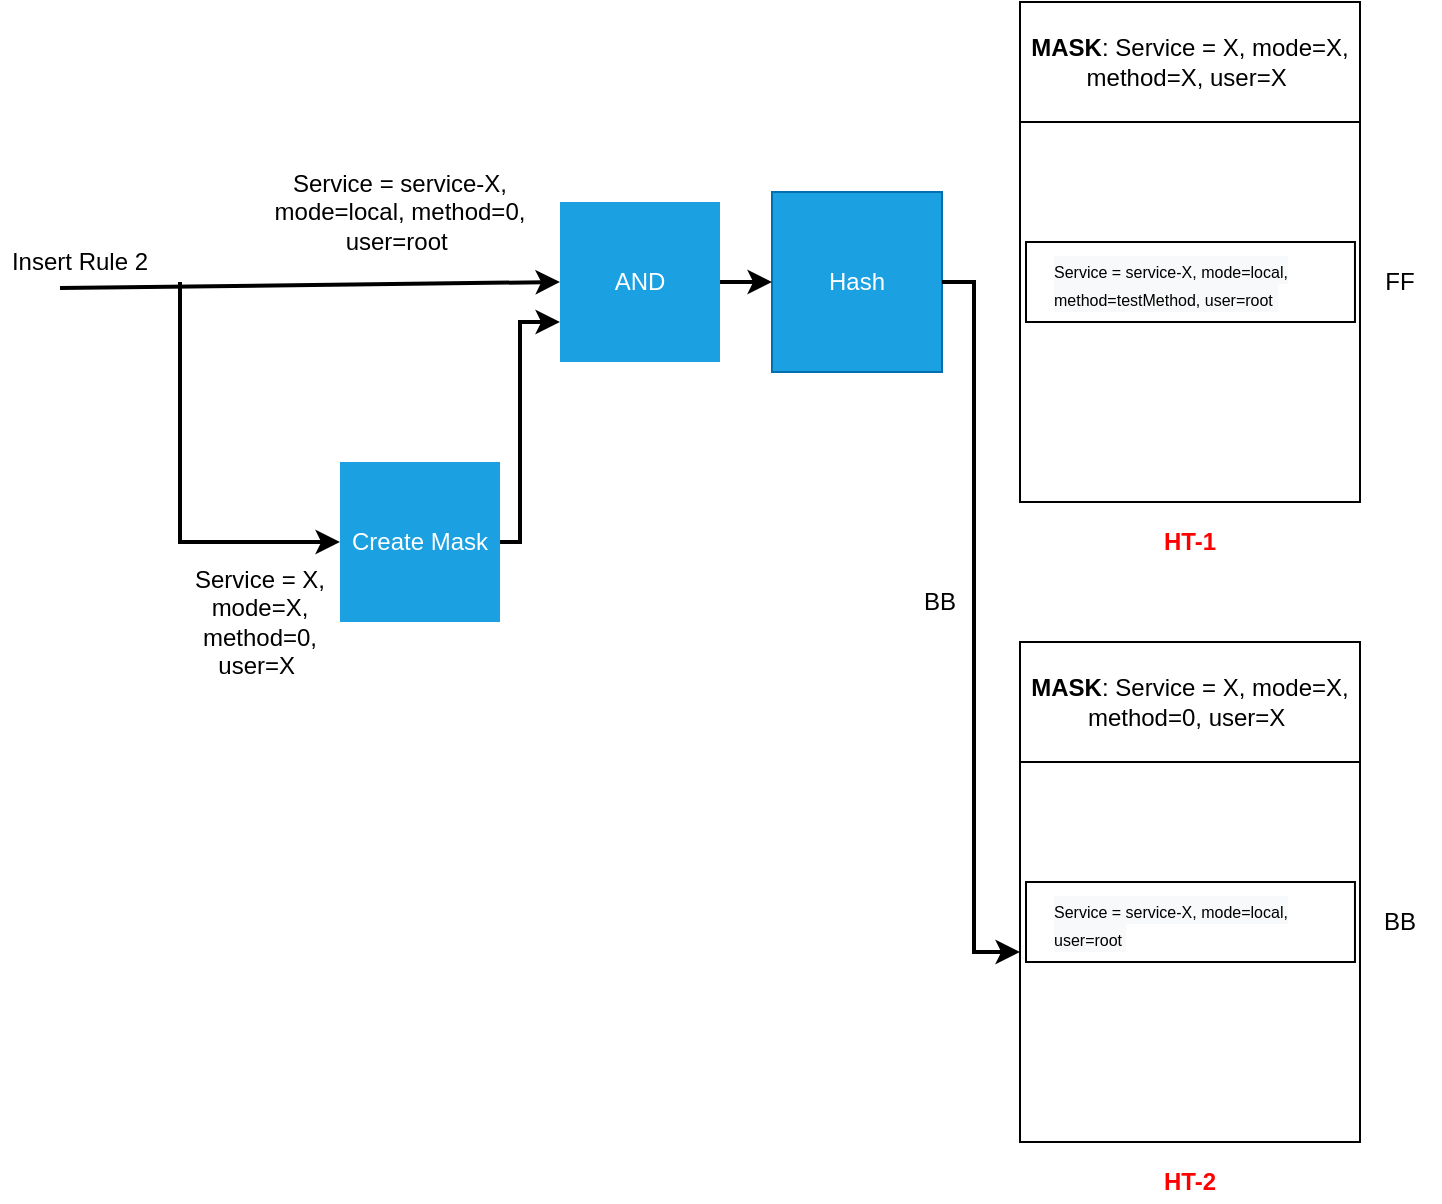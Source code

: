 <mxfile version="14.2.9" type="github">
  <diagram id="Fy_DSxfuRaloU6ZHcAtb" name="Page-1">
    <mxGraphModel dx="1360" dy="777" grid="1" gridSize="10" guides="1" tooltips="1" connect="1" arrows="1" fold="1" page="1" pageScale="1" pageWidth="850" pageHeight="1100" math="0" shadow="0">
      <root>
        <mxCell id="0" />
        <mxCell id="1" parent="0" />
        <mxCell id="e9_0gmz5ZAOUCiMjLGnS-2" value="&lt;span style=&quot;font-family: &amp;#34;arial&amp;#34; ; text-indent: -24px&quot;&gt;&lt;font style=&quot;font-size: 12px&quot;&gt;Service = service-X, mode=local, method=0, user=root&amp;nbsp;&lt;/font&gt;&lt;/span&gt;" style="text;html=1;strokeColor=none;fillColor=none;align=center;verticalAlign=middle;whiteSpace=wrap;rounded=0;" parent="1" vertex="1">
          <mxGeometry x="133" y="110" width="140" height="110" as="geometry" />
        </mxCell>
        <mxCell id="e9_0gmz5ZAOUCiMjLGnS-1" value="" style="endArrow=classic;html=1;strokeWidth=2;entryX=0;entryY=0.5;entryDx=0;entryDy=0;" parent="1" target="e9_0gmz5ZAOUCiMjLGnS-3" edge="1">
          <mxGeometry width="50" height="50" relative="1" as="geometry">
            <mxPoint x="33" y="203" as="sourcePoint" />
            <mxPoint x="413" y="193" as="targetPoint" />
          </mxGeometry>
        </mxCell>
        <mxCell id="e9_0gmz5ZAOUCiMjLGnS-3" value="AND" style="whiteSpace=wrap;html=1;aspect=fixed;fillColor=#1ba1e2;fontColor=#ffffff;strokeColor=none;" parent="1" vertex="1">
          <mxGeometry x="283" y="160" width="80" height="80" as="geometry" />
        </mxCell>
        <mxCell id="e9_0gmz5ZAOUCiMjLGnS-4" value="Create Mask" style="whiteSpace=wrap;html=1;aspect=fixed;fillColor=#1ba1e2;fontColor=#ffffff;strokeColor=none;" parent="1" vertex="1">
          <mxGeometry x="173" y="290" width="80" height="80" as="geometry" />
        </mxCell>
        <mxCell id="e9_0gmz5ZAOUCiMjLGnS-5" value="" style="endArrow=classic;html=1;strokeWidth=2;entryX=0;entryY=0.5;entryDx=0;entryDy=0;edgeStyle=orthogonalEdgeStyle;rounded=0;" parent="1" target="e9_0gmz5ZAOUCiMjLGnS-4" edge="1">
          <mxGeometry width="50" height="50" relative="1" as="geometry">
            <mxPoint x="93" y="200" as="sourcePoint" />
            <mxPoint x="403" y="360" as="targetPoint" />
            <Array as="points">
              <mxPoint x="93" y="330" />
            </Array>
          </mxGeometry>
        </mxCell>
        <mxCell id="e9_0gmz5ZAOUCiMjLGnS-6" value="&lt;span style=&quot;font-family: &amp;#34;arial&amp;#34; ; text-indent: -24px&quot;&gt;&lt;font style=&quot;font-size: 12px&quot;&gt;Service = X, mode=X, method=0, user=X&amp;nbsp;&lt;/font&gt;&lt;/span&gt;" style="text;html=1;strokeColor=none;fillColor=none;align=center;verticalAlign=middle;whiteSpace=wrap;rounded=0;" parent="1" vertex="1">
          <mxGeometry x="83" y="340" width="100" height="60" as="geometry" />
        </mxCell>
        <mxCell id="e9_0gmz5ZAOUCiMjLGnS-9" value="Hash" style="rounded=0;whiteSpace=wrap;html=1;fillColor=#1ba1e2;strokeColor=#006EAF;fontColor=#ffffff;" parent="1" vertex="1">
          <mxGeometry x="389" y="155" width="85" height="90" as="geometry" />
        </mxCell>
        <mxCell id="e9_0gmz5ZAOUCiMjLGnS-10" value="" style="endArrow=classic;html=1;strokeWidth=2;exitX=1;exitY=0.5;exitDx=0;exitDy=0;entryX=0;entryY=0.75;entryDx=0;entryDy=0;edgeStyle=orthogonalEdgeStyle;rounded=0;" parent="1" source="e9_0gmz5ZAOUCiMjLGnS-4" target="e9_0gmz5ZAOUCiMjLGnS-3" edge="1">
          <mxGeometry width="50" height="50" relative="1" as="geometry">
            <mxPoint x="283" y="210" as="sourcePoint" />
            <mxPoint x="403" y="210" as="targetPoint" />
            <Array as="points">
              <mxPoint x="263" y="330" />
              <mxPoint x="263" y="220" />
            </Array>
          </mxGeometry>
        </mxCell>
        <mxCell id="e9_0gmz5ZAOUCiMjLGnS-11" value="" style="endArrow=classic;html=1;strokeWidth=2;exitX=1;exitY=0.5;exitDx=0;exitDy=0;entryX=0;entryY=0.5;entryDx=0;entryDy=0;" parent="1" source="e9_0gmz5ZAOUCiMjLGnS-3" target="e9_0gmz5ZAOUCiMjLGnS-9" edge="1">
          <mxGeometry width="50" height="50" relative="1" as="geometry">
            <mxPoint x="363" y="203" as="sourcePoint" />
            <mxPoint x="423" y="203" as="targetPoint" />
          </mxGeometry>
        </mxCell>
        <mxCell id="e9_0gmz5ZAOUCiMjLGnS-13" value="" style="endArrow=classic;html=1;strokeWidth=2;exitX=1;exitY=0.5;exitDx=0;exitDy=0;entryX=0;entryY=0.5;entryDx=0;entryDy=0;edgeStyle=orthogonalEdgeStyle;rounded=0;" parent="1" source="e9_0gmz5ZAOUCiMjLGnS-9" edge="1" target="2YCkCbacvmEcMlOu-g6g-1">
          <mxGeometry width="50" height="50" relative="1" as="geometry">
            <mxPoint x="393" y="480" as="sourcePoint" />
            <mxPoint x="513" y="200" as="targetPoint" />
            <Array as="points">
              <mxPoint x="490" y="200" />
              <mxPoint x="490" y="535" />
            </Array>
          </mxGeometry>
        </mxCell>
        <mxCell id="e9_0gmz5ZAOUCiMjLGnS-14" value="" style="rounded=0;whiteSpace=wrap;html=1;" parent="1" vertex="1">
          <mxGeometry x="513" y="120" width="170" height="190" as="geometry" />
        </mxCell>
        <mxCell id="e9_0gmz5ZAOUCiMjLGnS-15" value="&lt;div style=&quot;text-indent: 0px&quot;&gt;&lt;span style=&quot;text-indent: -24px&quot;&gt;&lt;b&gt;MASK&lt;/b&gt;:&amp;nbsp;&lt;/span&gt;&lt;span style=&quot;font-family: &amp;#34;arial&amp;#34; ; text-indent: -24px&quot;&gt;Service = X, mode=X, method=X, user=X&amp;nbsp;&lt;/span&gt;&lt;/div&gt;" style="rounded=0;whiteSpace=wrap;html=1;" parent="1" vertex="1">
          <mxGeometry x="513" y="60" width="170" height="60" as="geometry" />
        </mxCell>
        <mxCell id="e9_0gmz5ZAOUCiMjLGnS-16" value="&lt;b&gt;&lt;font color=&quot;#ff0000&quot;&gt;HT-1&lt;/font&gt;&lt;/b&gt;" style="text;html=1;strokeColor=none;fillColor=none;align=center;verticalAlign=middle;whiteSpace=wrap;rounded=0;" parent="1" vertex="1">
          <mxGeometry x="578" y="320" width="40" height="20" as="geometry" />
        </mxCell>
        <mxCell id="e9_0gmz5ZAOUCiMjLGnS-19" value="" style="group" parent="1" vertex="1" connectable="0">
          <mxGeometry x="518" y="180" width="162.48" height="40" as="geometry" />
        </mxCell>
        <mxCell id="e9_0gmz5ZAOUCiMjLGnS-18" value="" style="rounded=0;whiteSpace=wrap;html=1;" parent="e9_0gmz5ZAOUCiMjLGnS-19" vertex="1">
          <mxGeometry x="-2" width="164.48" height="40" as="geometry" />
        </mxCell>
        <mxCell id="e9_0gmz5ZAOUCiMjLGnS-17" value="&lt;span style=&quot;color: rgb(0 , 0 , 0) ; font-family: &amp;#34;arial&amp;#34; ; font-style: normal ; font-weight: 400 ; letter-spacing: normal ; text-align: center ; text-indent: -24px ; text-transform: none ; word-spacing: 0px ; background-color: rgb(248 , 249 , 250) ; display: inline ; float: none&quot;&gt;&lt;font style=&quot;font-size: 8px&quot;&gt;Service = service-X, mode=local, method=testMethod, user=root&amp;nbsp;&lt;/font&gt;&lt;/span&gt;" style="text;whiteSpace=wrap;html=1;" parent="e9_0gmz5ZAOUCiMjLGnS-19" vertex="1">
          <mxGeometry x="10" width="150" height="30" as="geometry" />
        </mxCell>
        <mxCell id="e9_0gmz5ZAOUCiMjLGnS-20" value="BB" style="text;html=1;strokeColor=none;fillColor=none;align=center;verticalAlign=middle;whiteSpace=wrap;rounded=0;" parent="1" vertex="1">
          <mxGeometry x="460" y="350" width="26" height="20" as="geometry" />
        </mxCell>
        <mxCell id="e9_0gmz5ZAOUCiMjLGnS-21" value="FF" style="text;html=1;strokeColor=none;fillColor=none;align=center;verticalAlign=middle;whiteSpace=wrap;rounded=0;" parent="1" vertex="1">
          <mxGeometry x="683" y="190" width="40" height="20" as="geometry" />
        </mxCell>
        <mxCell id="e9_0gmz5ZAOUCiMjLGnS-22" value="Insert Rule 2" style="text;html=1;strokeColor=none;fillColor=none;align=center;verticalAlign=middle;whiteSpace=wrap;rounded=0;" parent="1" vertex="1">
          <mxGeometry x="3" y="180" width="80" height="20" as="geometry" />
        </mxCell>
        <mxCell id="2YCkCbacvmEcMlOu-g6g-1" value="" style="rounded=0;whiteSpace=wrap;html=1;" vertex="1" parent="1">
          <mxGeometry x="513" y="440" width="170" height="190" as="geometry" />
        </mxCell>
        <mxCell id="2YCkCbacvmEcMlOu-g6g-2" value="&lt;div style=&quot;text-indent: 0px&quot;&gt;&lt;span style=&quot;text-indent: -24px&quot;&gt;&lt;b&gt;MASK&lt;/b&gt;:&amp;nbsp;&lt;/span&gt;&lt;span style=&quot;font-family: &amp;#34;arial&amp;#34; ; text-indent: -24px&quot;&gt;Service = X, mode=X, method=0, user=X&amp;nbsp;&lt;/span&gt;&lt;/div&gt;" style="rounded=0;whiteSpace=wrap;html=1;" vertex="1" parent="1">
          <mxGeometry x="513" y="380" width="170" height="60" as="geometry" />
        </mxCell>
        <mxCell id="2YCkCbacvmEcMlOu-g6g-3" value="&lt;b&gt;&lt;font color=&quot;#ff0000&quot;&gt;HT-2&lt;/font&gt;&lt;/b&gt;" style="text;html=1;strokeColor=none;fillColor=none;align=center;verticalAlign=middle;whiteSpace=wrap;rounded=0;" vertex="1" parent="1">
          <mxGeometry x="578" y="640" width="40" height="20" as="geometry" />
        </mxCell>
        <mxCell id="2YCkCbacvmEcMlOu-g6g-4" value="" style="group" vertex="1" connectable="0" parent="1">
          <mxGeometry x="518" y="500" width="162.48" height="40" as="geometry" />
        </mxCell>
        <mxCell id="2YCkCbacvmEcMlOu-g6g-5" value="" style="rounded=0;whiteSpace=wrap;html=1;" vertex="1" parent="2YCkCbacvmEcMlOu-g6g-4">
          <mxGeometry x="-2" width="164.48" height="40" as="geometry" />
        </mxCell>
        <mxCell id="2YCkCbacvmEcMlOu-g6g-6" value="&lt;span style=&quot;color: rgb(0 , 0 , 0) ; font-family: &amp;#34;arial&amp;#34; ; font-style: normal ; font-weight: 400 ; letter-spacing: normal ; text-align: center ; text-indent: -24px ; text-transform: none ; word-spacing: 0px ; background-color: rgb(248 , 249 , 250) ; display: inline ; float: none&quot;&gt;&lt;font style=&quot;font-size: 8px&quot;&gt;Service = service-X, mode=local, user=root&amp;nbsp;&lt;/font&gt;&lt;/span&gt;" style="text;whiteSpace=wrap;html=1;" vertex="1" parent="2YCkCbacvmEcMlOu-g6g-4">
          <mxGeometry x="10" width="150" height="30" as="geometry" />
        </mxCell>
        <mxCell id="2YCkCbacvmEcMlOu-g6g-7" value="BB" style="text;html=1;strokeColor=none;fillColor=none;align=center;verticalAlign=middle;whiteSpace=wrap;rounded=0;" vertex="1" parent="1">
          <mxGeometry x="683" y="510" width="40" height="20" as="geometry" />
        </mxCell>
      </root>
    </mxGraphModel>
  </diagram>
</mxfile>
